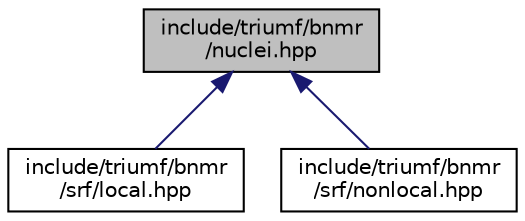 digraph "include/triumf/bnmr/nuclei.hpp"
{
 // LATEX_PDF_SIZE
  edge [fontname="Helvetica",fontsize="10",labelfontname="Helvetica",labelfontsize="10"];
  node [fontname="Helvetica",fontsize="10",shape=record];
  Node1 [label="include/triumf/bnmr\l/nuclei.hpp",height=0.2,width=0.4,color="black", fillcolor="grey75", style="filled", fontcolor="black",tooltip=" "];
  Node1 -> Node2 [dir="back",color="midnightblue",fontsize="10",style="solid",fontname="Helvetica"];
  Node2 [label="include/triumf/bnmr\l/srf/local.hpp",height=0.2,width=0.4,color="black", fillcolor="white", style="filled",URL="$local_8hpp.html",tooltip=" "];
  Node1 -> Node3 [dir="back",color="midnightblue",fontsize="10",style="solid",fontname="Helvetica"];
  Node3 [label="include/triumf/bnmr\l/srf/nonlocal.hpp",height=0.2,width=0.4,color="black", fillcolor="white", style="filled",URL="$nonlocal_8hpp.html",tooltip=" "];
}

